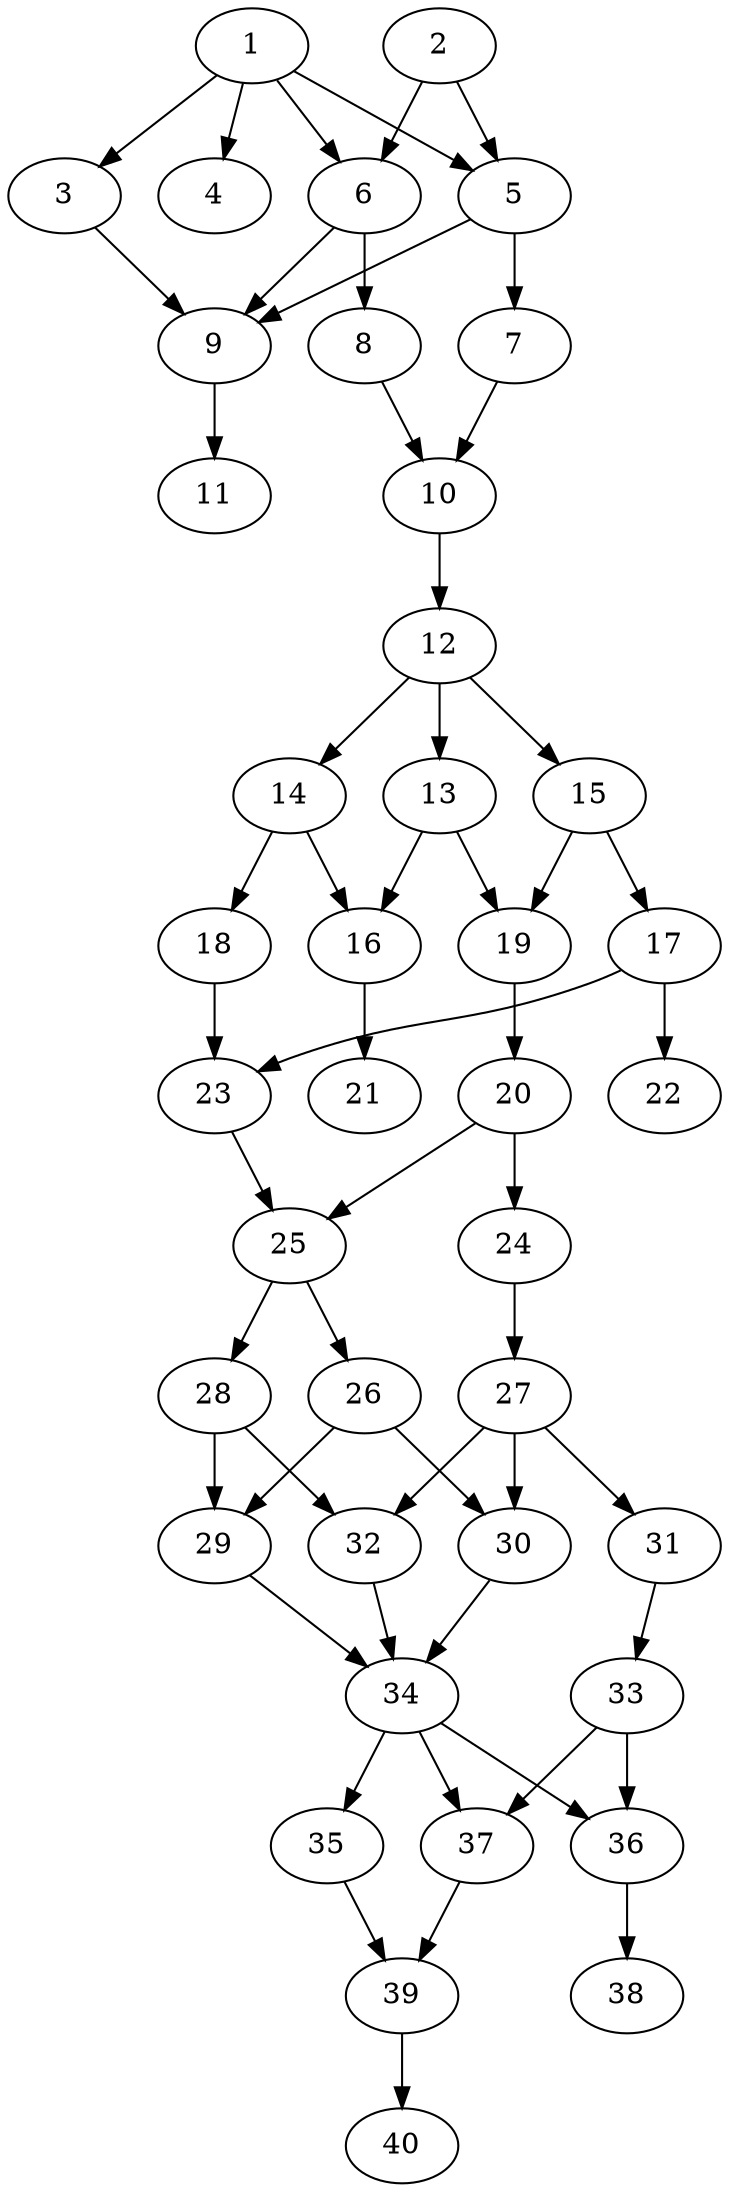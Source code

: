 // DAG automatically generated by daggen at Thu Oct  3 14:06:49 2019
// ./daggen --dot -n 40 --ccr 0.3 --fat 0.3 --regular 0.5 --density 0.7 --mindata 5242880 --maxdata 52428800 
digraph G {
  1 [size="21094400", alpha="0.12", expect_size="6328320"] 
  1 -> 3 [size ="6328320"]
  1 -> 4 [size ="6328320"]
  1 -> 5 [size ="6328320"]
  1 -> 6 [size ="6328320"]
  2 [size="85497173", alpha="0.18", expect_size="25649152"] 
  2 -> 5 [size ="25649152"]
  2 -> 6 [size ="25649152"]
  3 [size="118203733", alpha="0.05", expect_size="35461120"] 
  3 -> 9 [size ="35461120"]
  4 [size="137533440", alpha="0.07", expect_size="41260032"] 
  5 [size="37894827", alpha="0.10", expect_size="11368448"] 
  5 -> 7 [size ="11368448"]
  5 -> 9 [size ="11368448"]
  6 [size="22824960", alpha="0.09", expect_size="6847488"] 
  6 -> 8 [size ="6847488"]
  6 -> 9 [size ="6847488"]
  7 [size="130676053", alpha="0.09", expect_size="39202816"] 
  7 -> 10 [size ="39202816"]
  8 [size="93573120", alpha="0.06", expect_size="28071936"] 
  8 -> 10 [size ="28071936"]
  9 [size="137475413", alpha="0.03", expect_size="41242624"] 
  9 -> 11 [size ="41242624"]
  10 [size="55804587", alpha="0.10", expect_size="16741376"] 
  10 -> 12 [size ="16741376"]
  11 [size="28050773", alpha="0.15", expect_size="8415232"] 
  12 [size="125924693", alpha="0.05", expect_size="37777408"] 
  12 -> 13 [size ="37777408"]
  12 -> 14 [size ="37777408"]
  12 -> 15 [size ="37777408"]
  13 [size="109810347", alpha="0.05", expect_size="32943104"] 
  13 -> 16 [size ="32943104"]
  13 -> 19 [size ="32943104"]
  14 [size="145742507", alpha="0.13", expect_size="43722752"] 
  14 -> 16 [size ="43722752"]
  14 -> 18 [size ="43722752"]
  15 [size="40089600", alpha="0.09", expect_size="12026880"] 
  15 -> 17 [size ="12026880"]
  15 -> 19 [size ="12026880"]
  16 [size="120582827", alpha="0.08", expect_size="36174848"] 
  16 -> 21 [size ="36174848"]
  17 [size="32634880", alpha="0.15", expect_size="9790464"] 
  17 -> 22 [size ="9790464"]
  17 -> 23 [size ="9790464"]
  18 [size="102553600", alpha="0.00", expect_size="30766080"] 
  18 -> 23 [size ="30766080"]
  19 [size="149343573", alpha="0.16", expect_size="44803072"] 
  19 -> 20 [size ="44803072"]
  20 [size="170123947", alpha="0.05", expect_size="51037184"] 
  20 -> 24 [size ="51037184"]
  20 -> 25 [size ="51037184"]
  21 [size="88971947", alpha="0.15", expect_size="26691584"] 
  22 [size="51247787", alpha="0.13", expect_size="15374336"] 
  23 [size="89907200", alpha="0.04", expect_size="26972160"] 
  23 -> 25 [size ="26972160"]
  24 [size="127064747", alpha="0.10", expect_size="38119424"] 
  24 -> 27 [size ="38119424"]
  25 [size="75717973", alpha="0.18", expect_size="22715392"] 
  25 -> 26 [size ="22715392"]
  25 -> 28 [size ="22715392"]
  26 [size="143711573", alpha="0.08", expect_size="43113472"] 
  26 -> 29 [size ="43113472"]
  26 -> 30 [size ="43113472"]
  27 [size="50674347", alpha="0.12", expect_size="15202304"] 
  27 -> 30 [size ="15202304"]
  27 -> 31 [size ="15202304"]
  27 -> 32 [size ="15202304"]
  28 [size="172315307", alpha="0.05", expect_size="51694592"] 
  28 -> 29 [size ="51694592"]
  28 -> 32 [size ="51694592"]
  29 [size="174725120", alpha="0.14", expect_size="52417536"] 
  29 -> 34 [size ="52417536"]
  30 [size="146360320", alpha="0.07", expect_size="43908096"] 
  30 -> 34 [size ="43908096"]
  31 [size="30914560", alpha="0.02", expect_size="9274368"] 
  31 -> 33 [size ="9274368"]
  32 [size="146582187", alpha="0.11", expect_size="43974656"] 
  32 -> 34 [size ="43974656"]
  33 [size="89521493", alpha="0.11", expect_size="26856448"] 
  33 -> 36 [size ="26856448"]
  33 -> 37 [size ="26856448"]
  34 [size="117749760", alpha="0.08", expect_size="35324928"] 
  34 -> 35 [size ="35324928"]
  34 -> 36 [size ="35324928"]
  34 -> 37 [size ="35324928"]
  35 [size="36754773", alpha="0.08", expect_size="11026432"] 
  35 -> 39 [size ="11026432"]
  36 [size="24244907", alpha="0.01", expect_size="7273472"] 
  36 -> 38 [size ="7273472"]
  37 [size="85568853", alpha="0.15", expect_size="25670656"] 
  37 -> 39 [size ="25670656"]
  38 [size="19360427", alpha="0.01", expect_size="5808128"] 
  39 [size="58999467", alpha="0.03", expect_size="17699840"] 
  39 -> 40 [size ="17699840"]
  40 [size="167205547", alpha="0.05", expect_size="50161664"] 
}
